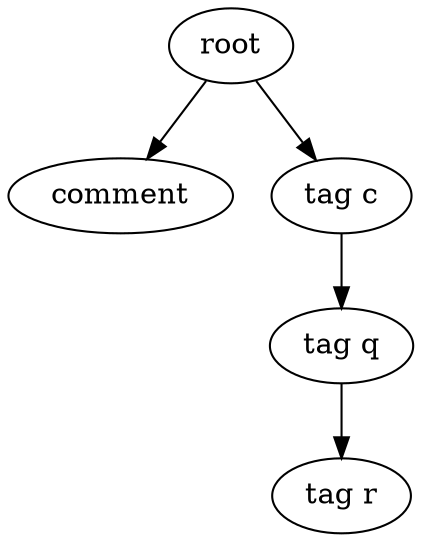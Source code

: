 digraph Tree{
0[label="root"];
0->00
00[label="comment"];
0->01
01[label="tag c"];
01->010
010[label="tag q"];
010->0100
0100[label="tag r"];
}
